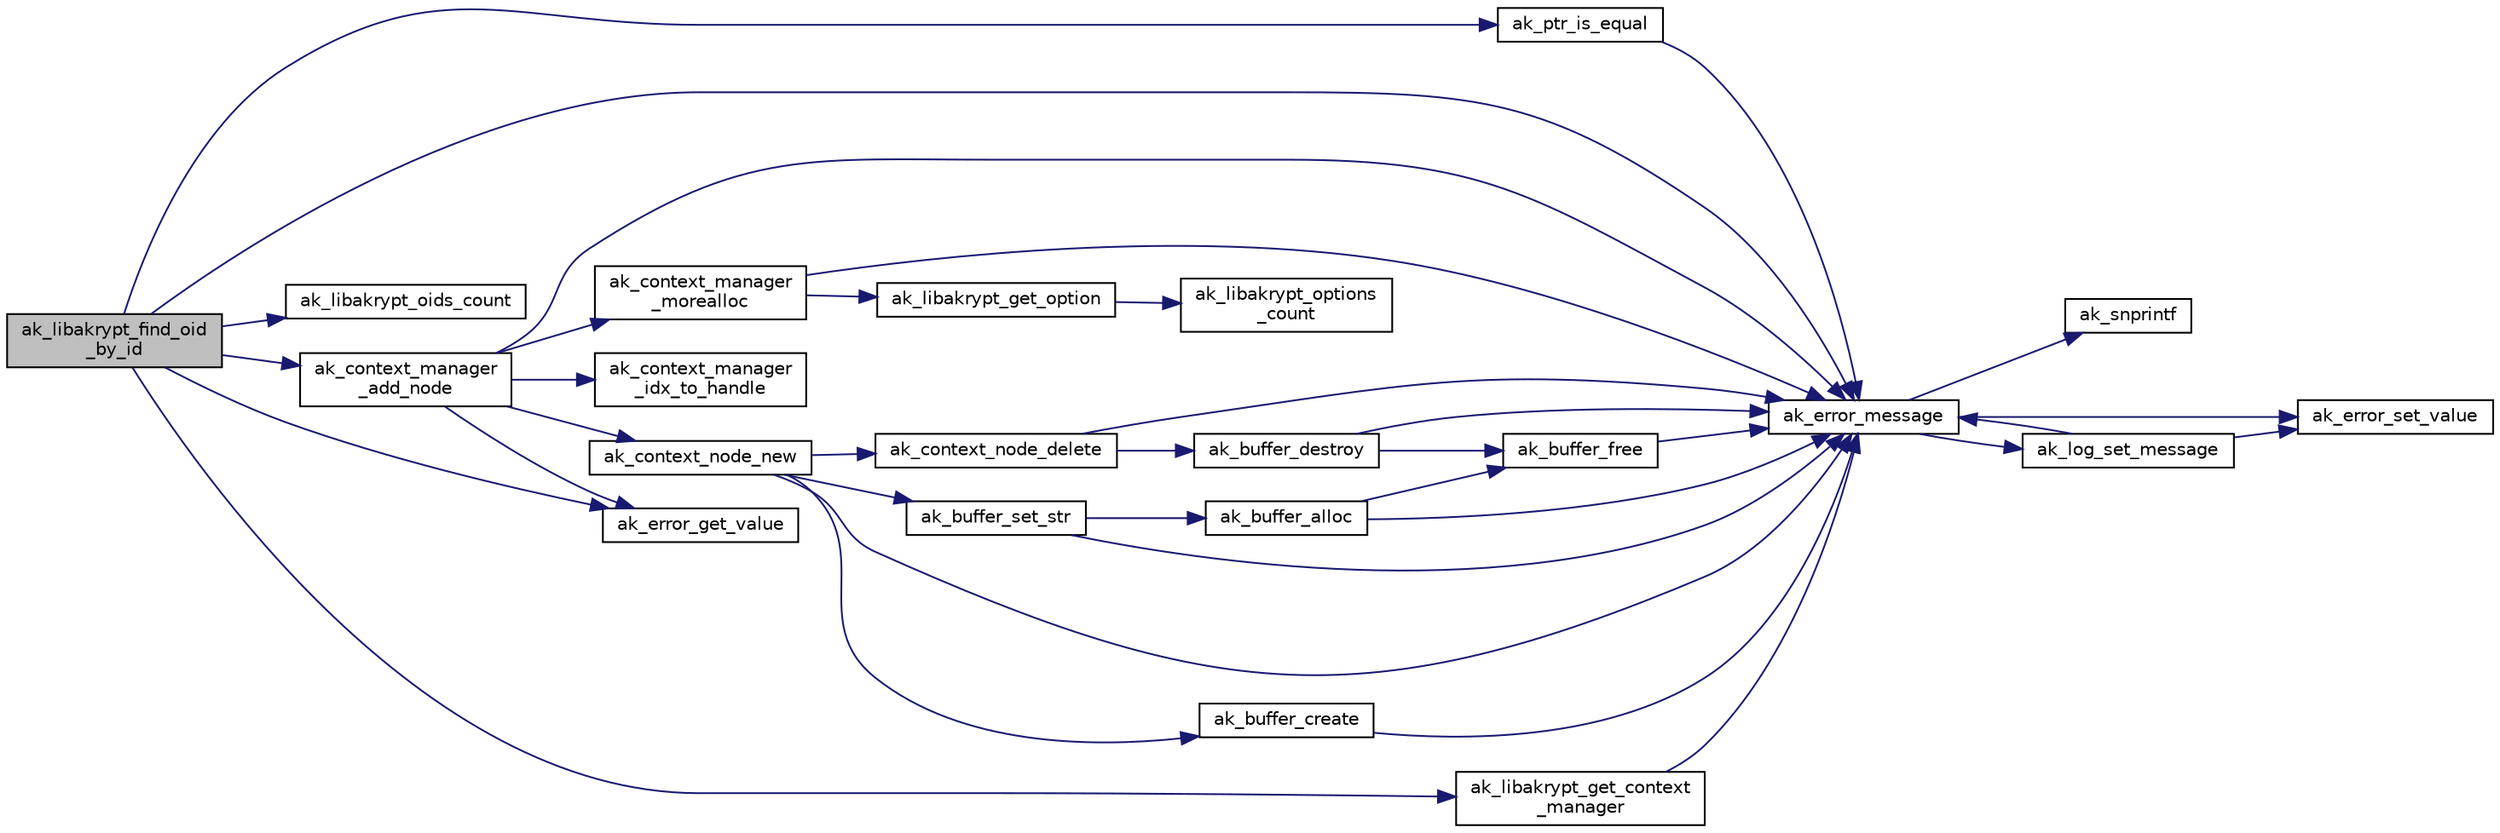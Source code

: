 digraph "ak_libakrypt_find_oid_by_id"
{
  edge [fontname="Helvetica",fontsize="10",labelfontname="Helvetica",labelfontsize="10"];
  node [fontname="Helvetica",fontsize="10",shape=record];
  rankdir="LR";
  Node1 [label="ak_libakrypt_find_oid\l_by_id",height=0.2,width=0.4,color="black", fillcolor="grey75", style="filled", fontcolor="black"];
  Node1 -> Node2 [color="midnightblue",fontsize="10",style="solid",fontname="Helvetica"];
  Node2 [label="ak_ptr_is_equal",height=0.2,width=0.4,color="black", fillcolor="white", style="filled",URL="$ak__tools_8c.html#aad0f57a8872509185b031a4dca334f98",tooltip="Сравнение двух областей памяти. "];
  Node2 -> Node3 [color="midnightblue",fontsize="10",style="solid",fontname="Helvetica"];
  Node3 [label="ak_error_message",height=0.2,width=0.4,color="black", fillcolor="white", style="filled",URL="$ak__log_8c.html#a80a4822cbd184b3cbcc43096126eb52b",tooltip="Вывод сообщений о возникшей в процессе выполнения ошибке. "];
  Node3 -> Node4 [color="midnightblue",fontsize="10",style="solid",fontname="Helvetica"];
  Node4 [label="ak_snprintf",height=0.2,width=0.4,color="black", fillcolor="white", style="filled",URL="$ak__log_8c.html#a129225cc1640b6773cf0a7d629f0dca6",tooltip="Обобщенная реализация функции snprintf для различных компиляторов. "];
  Node3 -> Node5 [color="midnightblue",fontsize="10",style="solid",fontname="Helvetica"];
  Node5 [label="ak_log_set_message",height=0.2,width=0.4,color="black", fillcolor="white", style="filled",URL="$ak__log_8c.html#a25eff854c3f398d72791d04662d0978a",tooltip="Прямой вывод сообщения аудита. "];
  Node5 -> Node6 [color="midnightblue",fontsize="10",style="solid",fontname="Helvetica"];
  Node6 [label="ak_error_set_value",height=0.2,width=0.4,color="black", fillcolor="white", style="filled",URL="$ak__log_8c.html#a700e68d9e88d81489869ba269af25c7b",tooltip="Функция устанавливает значение переменной, хранящей ошибку выполнения программы. "];
  Node5 -> Node3 [color="midnightblue",fontsize="10",style="solid",fontname="Helvetica"];
  Node3 -> Node6 [color="midnightblue",fontsize="10",style="solid",fontname="Helvetica"];
  Node1 -> Node7 [color="midnightblue",fontsize="10",style="solid",fontname="Helvetica"];
  Node7 [label="ak_libakrypt_oids_count",height=0.2,width=0.4,color="black", fillcolor="white", style="filled",URL="$ak__oid_8c.html#a40c98c3dad257cd9a3b3a3ce42eab77c",tooltip="Получение количества доступных OID библиотеки. "];
  Node1 -> Node8 [color="midnightblue",fontsize="10",style="solid",fontname="Helvetica"];
  Node8 [label="ak_context_manager\l_add_node",height=0.2,width=0.4,color="black", fillcolor="white", style="filled",URL="$ak__context__manager_8c.html#a0843a172b494b2ffa5c705cdc1a02c72",tooltip="Добавление контекста в структуру управления контекстами. "];
  Node8 -> Node3 [color="midnightblue",fontsize="10",style="solid",fontname="Helvetica"];
  Node8 -> Node9 [color="midnightblue",fontsize="10",style="solid",fontname="Helvetica"];
  Node9 [label="ak_context_manager\l_morealloc",height=0.2,width=0.4,color="black", fillcolor="white", style="filled",URL="$ak__context__manager_8c.html#ab8e1a000ec6e0ac245dd13b61fe92d31",tooltip="Увеличение памяти для структуры управления контекстами. "];
  Node9 -> Node10 [color="midnightblue",fontsize="10",style="solid",fontname="Helvetica"];
  Node10 [label="ak_libakrypt_get_option",height=0.2,width=0.4,color="black", fillcolor="white", style="filled",URL="$ak__libakrypt_8c.html#a784731c52e26697d5d5fe179f0fb1969",tooltip="Функция возвращает значение опции с заданным именем. "];
  Node10 -> Node11 [color="midnightblue",fontsize="10",style="solid",fontname="Helvetica"];
  Node11 [label="ak_libakrypt_options\l_count",height=0.2,width=0.4,color="black", fillcolor="white", style="filled",URL="$ak__libakrypt_8c.html#a2a9bc8b5608f12451a25dd8a7d278b01",tooltip="Функция возвращает общее количество опций библиотеки. "];
  Node9 -> Node3 [color="midnightblue",fontsize="10",style="solid",fontname="Helvetica"];
  Node8 -> Node12 [color="midnightblue",fontsize="10",style="solid",fontname="Helvetica"];
  Node12 [label="ak_context_manager\l_idx_to_handle",height=0.2,width=0.4,color="black", fillcolor="white", style="filled",URL="$ak__context__manager_8c.html#ae1d0e7ff117afe01c6fabaeebae689f8",tooltip="Получение точного значения дескриптора по индексу массива. "];
  Node8 -> Node13 [color="midnightblue",fontsize="10",style="solid",fontname="Helvetica"];
  Node13 [label="ak_context_node_new",height=0.2,width=0.4,color="black", fillcolor="white", style="filled",URL="$ak__context__manager_8c.html#a4b6bc7ad12e860a53a9a13a06eca4b51",tooltip="Создание нового элемента структуры управления контекстами. "];
  Node13 -> Node3 [color="midnightblue",fontsize="10",style="solid",fontname="Helvetica"];
  Node13 -> Node14 [color="midnightblue",fontsize="10",style="solid",fontname="Helvetica"];
  Node14 [label="ak_buffer_create",height=0.2,width=0.4,color="black", fillcolor="white", style="filled",URL="$ak__buffer_8c.html#a03c2366ad917d99ec79b402c8088e19f",tooltip="Инициализация буффера. "];
  Node14 -> Node3 [color="midnightblue",fontsize="10",style="solid",fontname="Helvetica"];
  Node13 -> Node15 [color="midnightblue",fontsize="10",style="solid",fontname="Helvetica"];
  Node15 [label="ak_context_node_delete",height=0.2,width=0.4,color="black", fillcolor="white", style="filled",URL="$ak__context__manager_8c.html#a1b217b5007f2cbfa4e4d9b7e5c75bf20",tooltip="Уничтожение элемента структуры управления контекстами. "];
  Node15 -> Node3 [color="midnightblue",fontsize="10",style="solid",fontname="Helvetica"];
  Node15 -> Node16 [color="midnightblue",fontsize="10",style="solid",fontname="Helvetica"];
  Node16 [label="ak_buffer_destroy",height=0.2,width=0.4,color="black", fillcolor="white", style="filled",URL="$ak__buffer_8c.html#a25ac100ac189695aeafbf8f81db91bf7",tooltip="Уничтожение данных, хранящиеся в полях структуры struct buffer. "];
  Node16 -> Node3 [color="midnightblue",fontsize="10",style="solid",fontname="Helvetica"];
  Node16 -> Node17 [color="midnightblue",fontsize="10",style="solid",fontname="Helvetica"];
  Node17 [label="ak_buffer_free",height=0.2,width=0.4,color="black", fillcolor="white", style="filled",URL="$ak__buffer_8c.html#a243d38ade78feebf7816cbd5d775310a",tooltip="Функция освобождает память, выделенную под данные (поле data структуры struct buffer )..."];
  Node17 -> Node3 [color="midnightblue",fontsize="10",style="solid",fontname="Helvetica"];
  Node13 -> Node18 [color="midnightblue",fontsize="10",style="solid",fontname="Helvetica"];
  Node18 [label="ak_buffer_set_str",height=0.2,width=0.4,color="black", fillcolor="white", style="filled",URL="$ak__buffer_8c.html#a510ddd5c7b3947f99e5da5ddd4833c29",tooltip="Помещение в буффер строки, оканчивающейся нулем. "];
  Node18 -> Node3 [color="midnightblue",fontsize="10",style="solid",fontname="Helvetica"];
  Node18 -> Node19 [color="midnightblue",fontsize="10",style="solid",fontname="Helvetica"];
  Node19 [label="ak_buffer_alloc",height=0.2,width=0.4,color="black", fillcolor="white", style="filled",URL="$ak__buffer_8c.html#a5e401c353e45f805c19ac520d9fcdae7",tooltip="Функция выделяет память под данные, хранимые в буффере. "];
  Node19 -> Node17 [color="midnightblue",fontsize="10",style="solid",fontname="Helvetica"];
  Node19 -> Node3 [color="midnightblue",fontsize="10",style="solid",fontname="Helvetica"];
  Node8 -> Node20 [color="midnightblue",fontsize="10",style="solid",fontname="Helvetica"];
  Node20 [label="ak_error_get_value",height=0.2,width=0.4,color="black", fillcolor="white", style="filled",URL="$ak__log_8c.html#aa0cdd429c558ca0448ce3a8e9529e920",tooltip="Функция возвращает код последней ошибки выполнения программы. "];
  Node1 -> Node21 [color="midnightblue",fontsize="10",style="solid",fontname="Helvetica"];
  Node21 [label="ak_libakrypt_get_context\l_manager",height=0.2,width=0.4,color="black", fillcolor="white", style="filled",URL="$ak__context__manager_8c.html#ab05fb0871d26ba7e3a61afb6e452561e",tooltip="Получение указателя на глобальную структуру управления контекстами. "];
  Node21 -> Node3 [color="midnightblue",fontsize="10",style="solid",fontname="Helvetica"];
  Node1 -> Node3 [color="midnightblue",fontsize="10",style="solid",fontname="Helvetica"];
  Node1 -> Node20 [color="midnightblue",fontsize="10",style="solid",fontname="Helvetica"];
}
